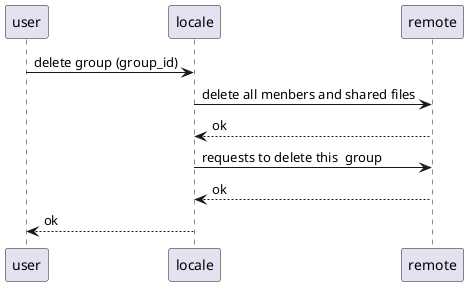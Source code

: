 @startuml

user -> locale : delete group (group_id)
locale  -> remote : delete all menbers and shared files
locale <-- remote : ok
locale -> remote : requests to delete this  group
locale <-- remote : ok
user <-- locale : ok

@enduml
